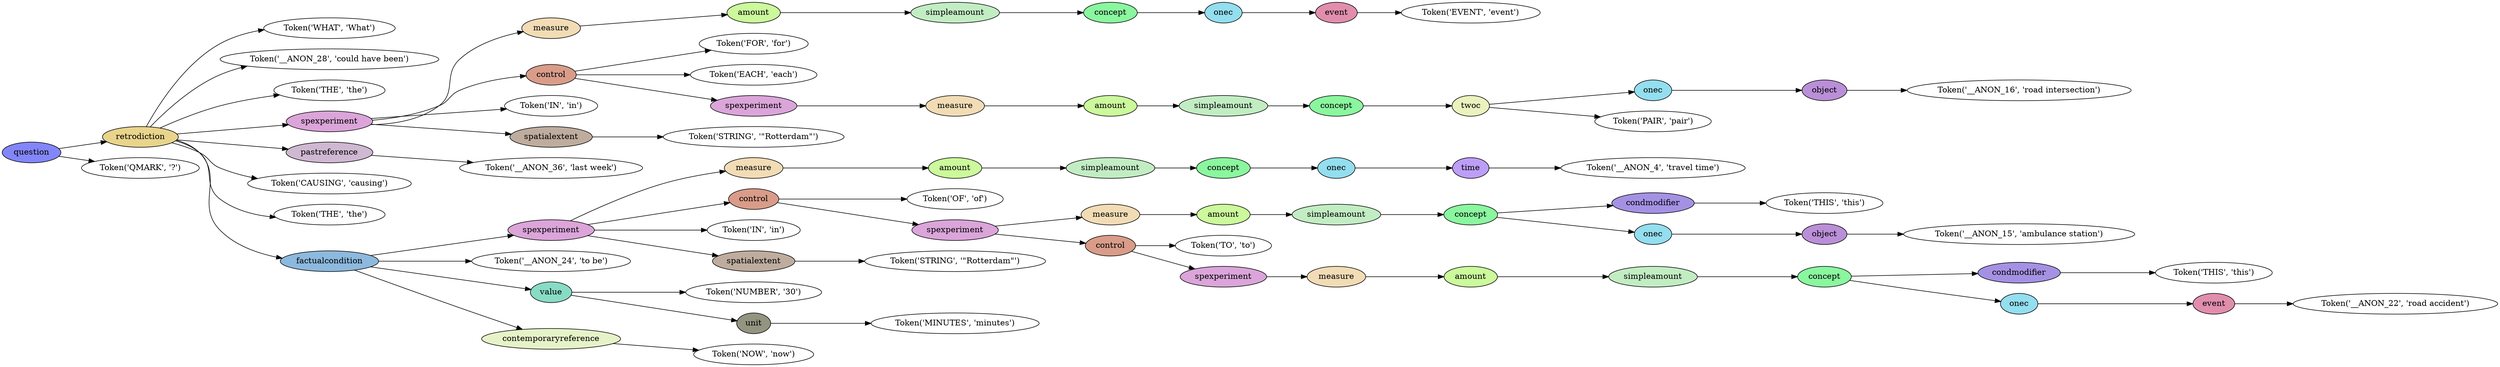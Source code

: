 digraph G {
rankdir=LR;
0 [label="Token('WHAT', 'What')"];
1 [label="Token('__ANON_28', 'could have been')"];
2 [label="Token('THE', 'the')"];
3 [label="Token('EVENT', 'event')"];
4 [fillcolor="#e18ead", label=event, style=filled];
4 -> 3;
5 [fillcolor="#93deef", label=onec, style=filled];
5 -> 4;
6 [fillcolor="#8af79f", label=concept, style=filled];
6 -> 5;
7 [fillcolor="#c2edc3", label=simpleamount, style=filled];
7 -> 6;
8 [fillcolor="#cbf99b", label=amount, style=filled];
8 -> 7;
9 [fillcolor="#f1dcb5", label=measure, style=filled];
9 -> 8;
10 [label="Token('FOR', 'for')"];
11 [label="Token('EACH', 'each')"];
12 [label="Token('__ANON_16', 'road intersection')"];
13 [fillcolor="#ba8fd7", label=object, style=filled];
13 -> 12;
14 [fillcolor="#93deef", label=onec, style=filled];
14 -> 13;
15 [label="Token('PAIR', 'pair')"];
16 [fillcolor="#ebf2be", label=twoc, style=filled];
16 -> 14;
16 -> 15;
17 [fillcolor="#8af79f", label=concept, style=filled];
17 -> 16;
18 [fillcolor="#c2edc3", label=simpleamount, style=filled];
18 -> 17;
19 [fillcolor="#cbf99b", label=amount, style=filled];
19 -> 18;
20 [fillcolor="#f1dcb5", label=measure, style=filled];
20 -> 19;
21 [fillcolor="#dba5da", label=spexperiment, style=filled];
21 -> 20;
22 [fillcolor="#d99c89", label=control, style=filled];
22 -> 10;
22 -> 11;
22 -> 21;
23 [label="Token('IN', 'in')"];
24 [label="Token('STRING', '\"Rotterdam\"')"];
25 [fillcolor="#bead9e", label=spatialextent, style=filled];
25 -> 24;
26 [fillcolor="#dba5da", label=spexperiment, style=filled];
26 -> 9;
26 -> 22;
26 -> 23;
26 -> 25;
27 [label="Token('__ANON_36', 'last week')"];
28 [fillcolor="#cfb8d1", label=pastreference, style=filled];
28 -> 27;
29 [label="Token('CAUSING', 'causing')"];
30 [label="Token('THE', 'the')"];
31 [label="Token('__ANON_4', 'travel time')"];
32 [fillcolor="#bd9ef7", label=time, style=filled];
32 -> 31;
33 [fillcolor="#93deef", label=onec, style=filled];
33 -> 32;
34 [fillcolor="#8af79f", label=concept, style=filled];
34 -> 33;
35 [fillcolor="#c2edc3", label=simpleamount, style=filled];
35 -> 34;
36 [fillcolor="#cbf99b", label=amount, style=filled];
36 -> 35;
37 [fillcolor="#f1dcb5", label=measure, style=filled];
37 -> 36;
38 [label="Token('OF', 'of')"];
39 [label="Token('THIS', 'this')"];
40 [fillcolor="#a591e4", label=condmodifier, style=filled];
40 -> 39;
41 [label="Token('__ANON_15', 'ambulance station')"];
42 [fillcolor="#ba8fd7", label=object, style=filled];
42 -> 41;
43 [fillcolor="#93deef", label=onec, style=filled];
43 -> 42;
44 [fillcolor="#8af79f", label=concept, style=filled];
44 -> 40;
44 -> 43;
45 [fillcolor="#c2edc3", label=simpleamount, style=filled];
45 -> 44;
46 [fillcolor="#cbf99b", label=amount, style=filled];
46 -> 45;
47 [fillcolor="#f1dcb5", label=measure, style=filled];
47 -> 46;
48 [label="Token('TO', 'to')"];
49 [label="Token('THIS', 'this')"];
50 [fillcolor="#a591e4", label=condmodifier, style=filled];
50 -> 49;
51 [label="Token('__ANON_22', 'road accident')"];
52 [fillcolor="#e18ead", label=event, style=filled];
52 -> 51;
53 [fillcolor="#93deef", label=onec, style=filled];
53 -> 52;
54 [fillcolor="#8af79f", label=concept, style=filled];
54 -> 50;
54 -> 53;
55 [fillcolor="#c2edc3", label=simpleamount, style=filled];
55 -> 54;
56 [fillcolor="#cbf99b", label=amount, style=filled];
56 -> 55;
57 [fillcolor="#f1dcb5", label=measure, style=filled];
57 -> 56;
58 [fillcolor="#dba5da", label=spexperiment, style=filled];
58 -> 57;
59 [fillcolor="#d99c89", label=control, style=filled];
59 -> 48;
59 -> 58;
60 [fillcolor="#dba5da", label=spexperiment, style=filled];
60 -> 47;
60 -> 59;
61 [fillcolor="#d99c89", label=control, style=filled];
61 -> 38;
61 -> 60;
62 [label="Token('IN', 'in')"];
63 [label="Token('STRING', '\"Rotterdam\"')"];
64 [fillcolor="#bead9e", label=spatialextent, style=filled];
64 -> 63;
65 [fillcolor="#dba5da", label=spexperiment, style=filled];
65 -> 37;
65 -> 61;
65 -> 62;
65 -> 64;
66 [label="Token('__ANON_24', 'to be')"];
67 [label="Token('NUMBER', '30')"];
68 [label="Token('MINUTES', 'minutes')"];
69 [fillcolor="#949581", label=unit, style=filled];
69 -> 68;
70 [fillcolor="#88dbc4", label=value, style=filled];
70 -> 67;
70 -> 69;
71 [label="Token('NOW', 'now')"];
72 [fillcolor="#e6f3c8", label=contemporaryreference, style=filled];
72 -> 71;
73 [fillcolor="#8cb9dd", label=factualcondition, style=filled];
73 -> 65;
73 -> 66;
73 -> 70;
73 -> 72;
74 [fillcolor="#e9d48c", label=retrodiction, style=filled];
74 -> 0;
74 -> 1;
74 -> 2;
74 -> 26;
74 -> 28;
74 -> 29;
74 -> 30;
74 -> 73;
75 [label="Token('QMARK', '?')"];
76 [fillcolor="#8386f8", label=question, style=filled];
76 -> 74;
76 -> 75;
}
